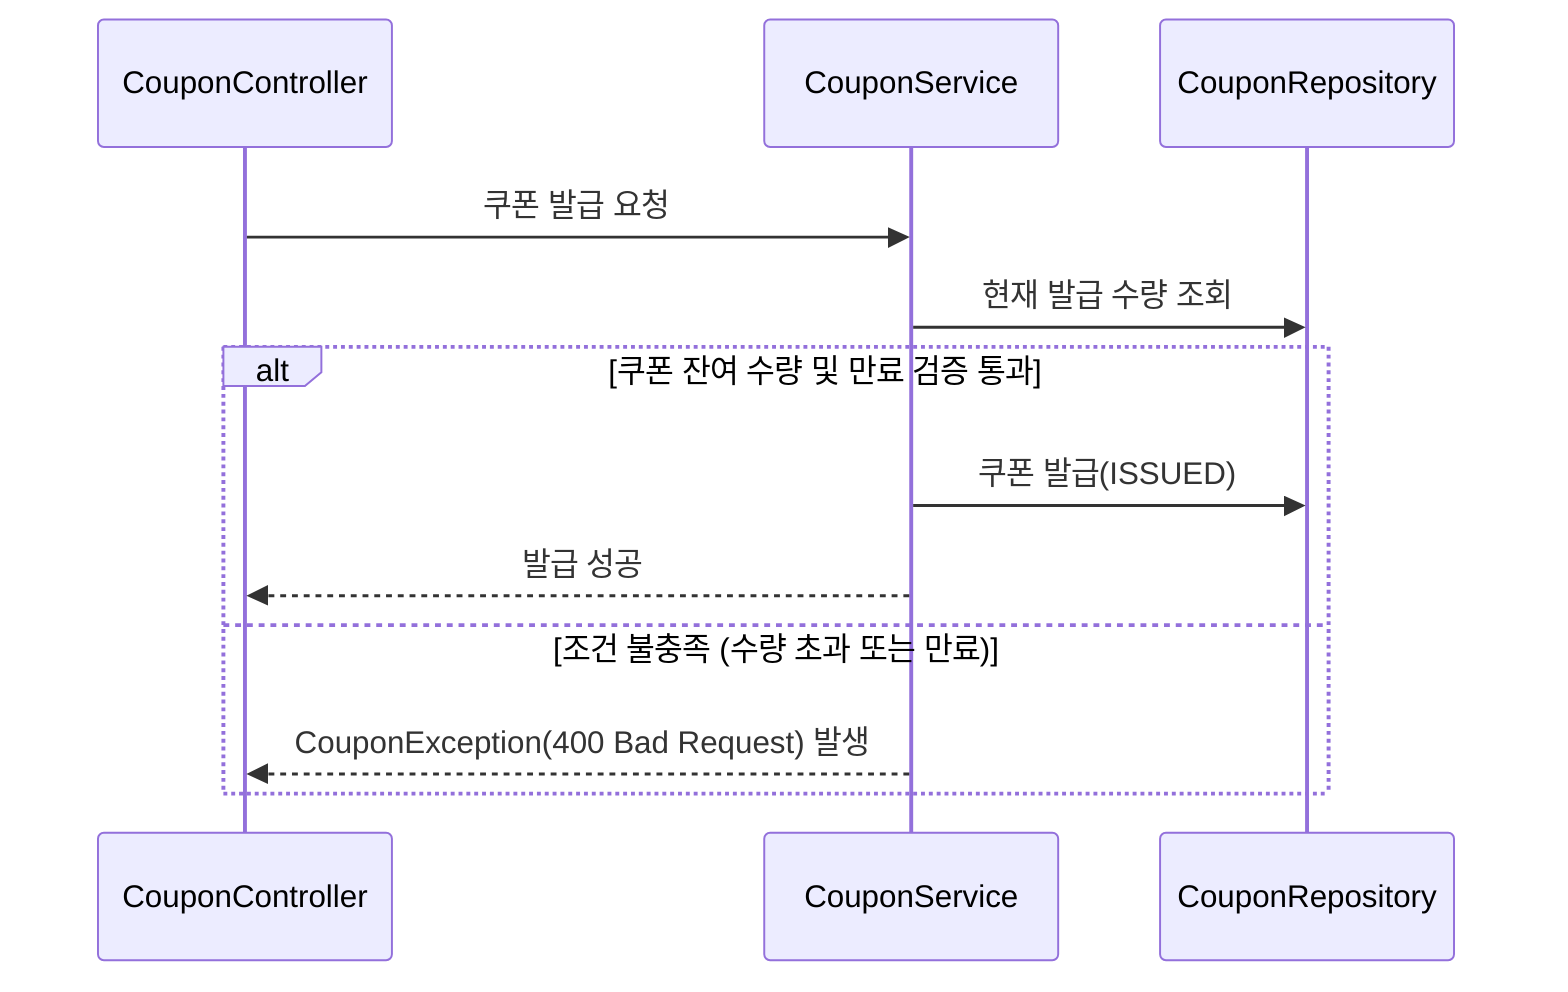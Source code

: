 sequenceDiagram
    participant CouponController
    participant CouponService
    participant CouponRepository

    CouponController->>CouponService: 쿠폰 발급 요청
    CouponService->>CouponRepository: 현재 발급 수량 조회
    alt 쿠폰 잔여 수량 및 만료 검증 통과
        CouponService->>CouponRepository: 쿠폰 발급(ISSUED)
        CouponService-->>CouponController: 발급 성공
    else 조건 불충족 (수량 초과 또는 만료)
        CouponService-->>CouponController: CouponException(400 Bad Request) 발생
    end